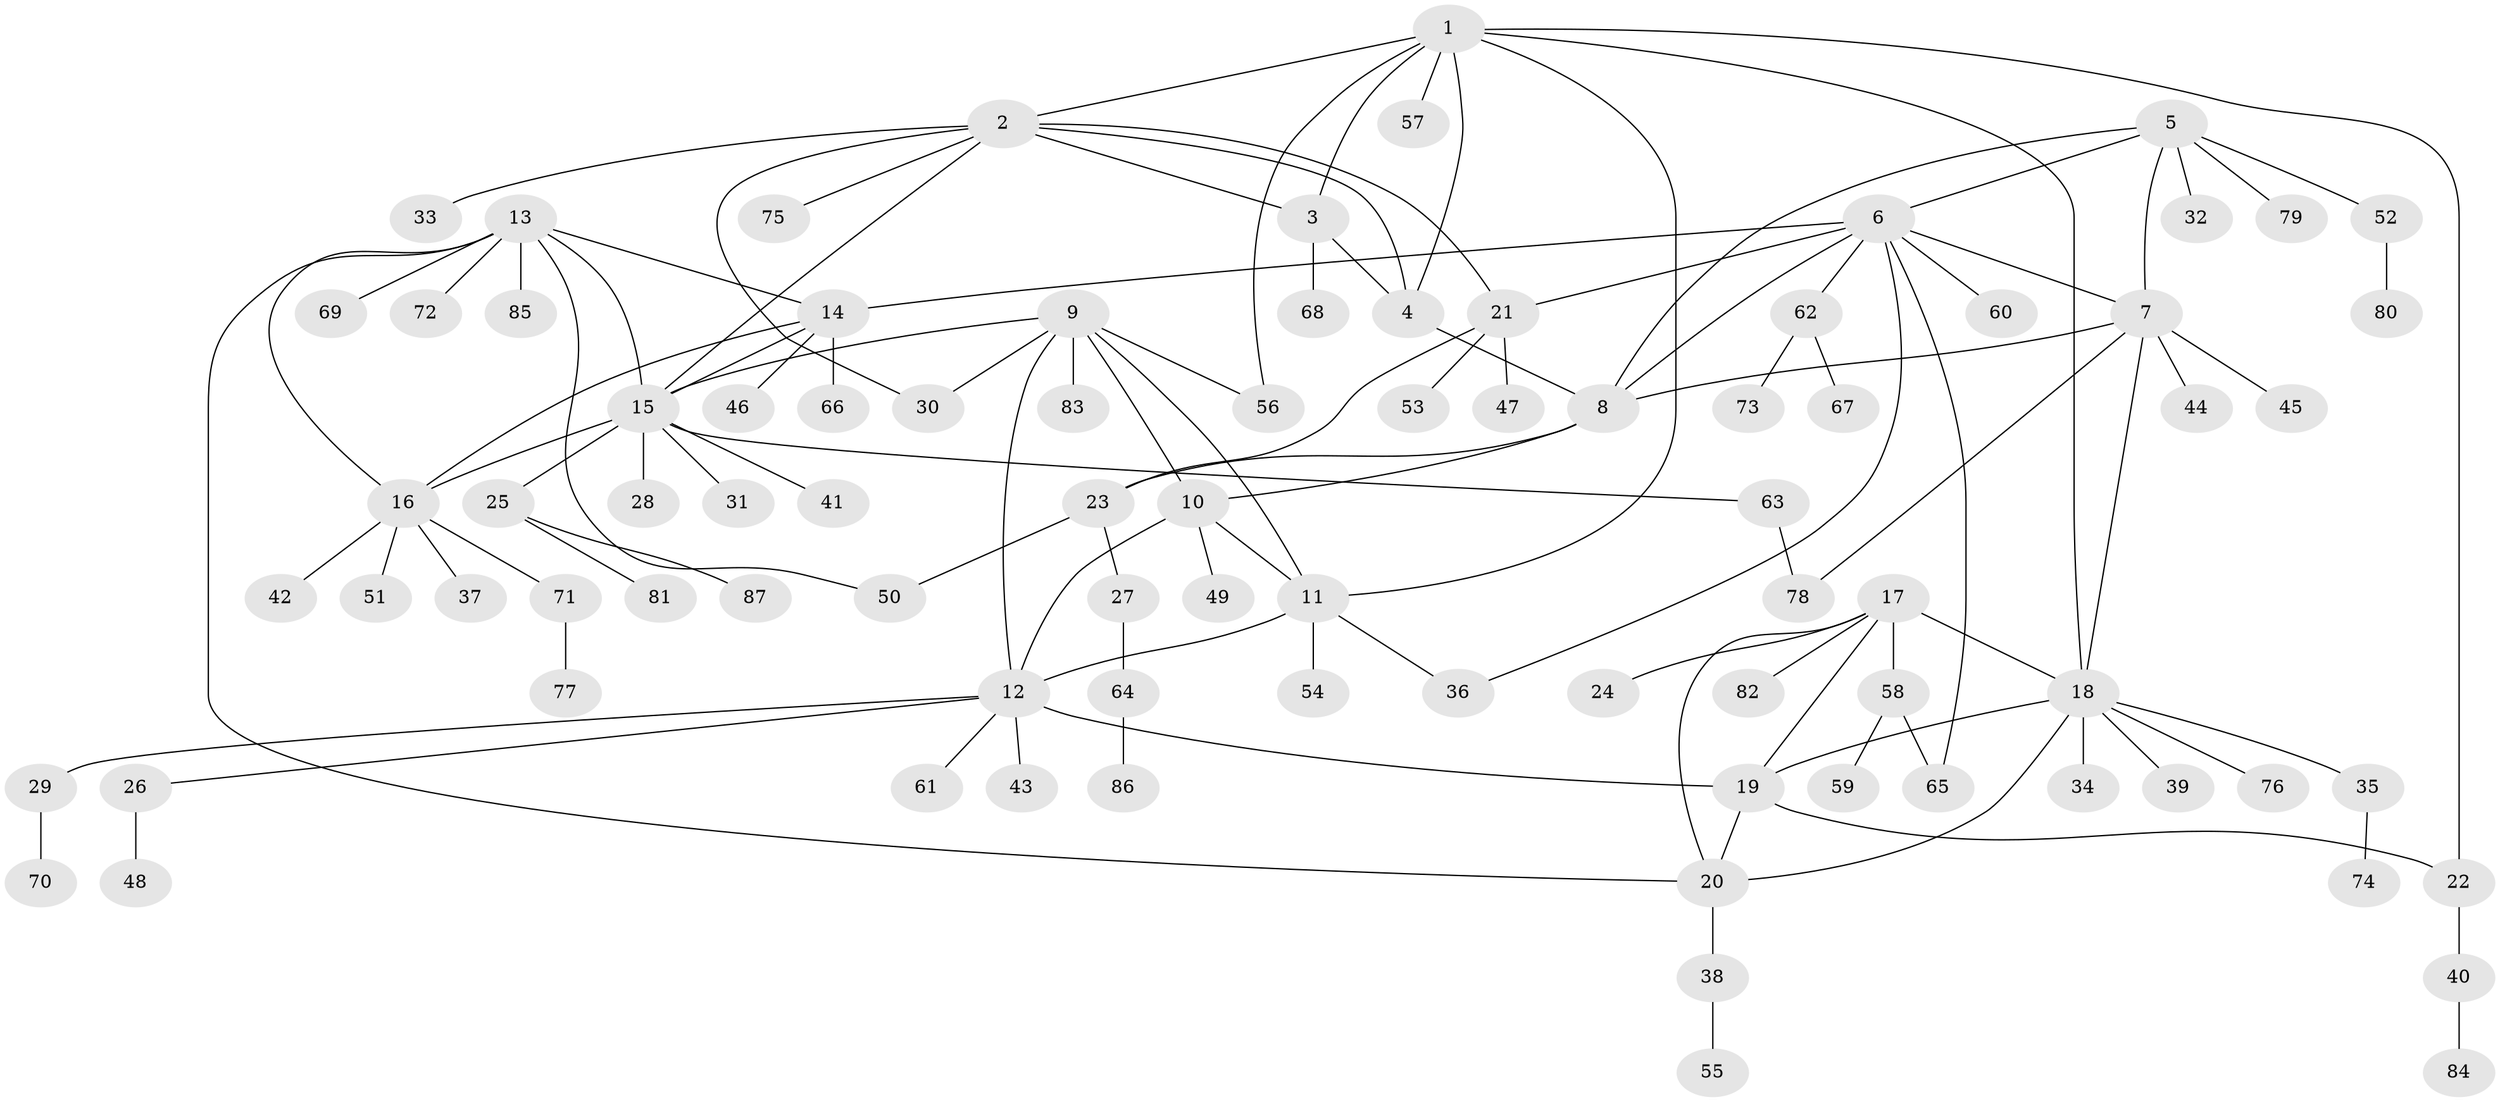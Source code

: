 // Generated by graph-tools (version 1.1) at 2025/55/03/09/25 04:55:04]
// undirected, 87 vertices, 116 edges
graph export_dot {
graph [start="1"]
  node [color=gray90,style=filled];
  1;
  2;
  3;
  4;
  5;
  6;
  7;
  8;
  9;
  10;
  11;
  12;
  13;
  14;
  15;
  16;
  17;
  18;
  19;
  20;
  21;
  22;
  23;
  24;
  25;
  26;
  27;
  28;
  29;
  30;
  31;
  32;
  33;
  34;
  35;
  36;
  37;
  38;
  39;
  40;
  41;
  42;
  43;
  44;
  45;
  46;
  47;
  48;
  49;
  50;
  51;
  52;
  53;
  54;
  55;
  56;
  57;
  58;
  59;
  60;
  61;
  62;
  63;
  64;
  65;
  66;
  67;
  68;
  69;
  70;
  71;
  72;
  73;
  74;
  75;
  76;
  77;
  78;
  79;
  80;
  81;
  82;
  83;
  84;
  85;
  86;
  87;
  1 -- 2;
  1 -- 3;
  1 -- 4;
  1 -- 11;
  1 -- 18;
  1 -- 22;
  1 -- 56;
  1 -- 57;
  2 -- 3;
  2 -- 4;
  2 -- 15;
  2 -- 21;
  2 -- 30;
  2 -- 33;
  2 -- 75;
  3 -- 4;
  3 -- 68;
  4 -- 8;
  5 -- 6;
  5 -- 7;
  5 -- 8;
  5 -- 32;
  5 -- 52;
  5 -- 79;
  6 -- 7;
  6 -- 8;
  6 -- 14;
  6 -- 21;
  6 -- 36;
  6 -- 60;
  6 -- 62;
  6 -- 65;
  7 -- 8;
  7 -- 18;
  7 -- 44;
  7 -- 45;
  7 -- 78;
  8 -- 10;
  8 -- 23;
  9 -- 10;
  9 -- 11;
  9 -- 12;
  9 -- 15;
  9 -- 30;
  9 -- 56;
  9 -- 83;
  10 -- 11;
  10 -- 12;
  10 -- 49;
  11 -- 12;
  11 -- 36;
  11 -- 54;
  12 -- 19;
  12 -- 26;
  12 -- 29;
  12 -- 43;
  12 -- 61;
  13 -- 14;
  13 -- 15;
  13 -- 16;
  13 -- 20;
  13 -- 50;
  13 -- 69;
  13 -- 72;
  13 -- 85;
  14 -- 15;
  14 -- 16;
  14 -- 46;
  14 -- 66;
  15 -- 16;
  15 -- 25;
  15 -- 28;
  15 -- 31;
  15 -- 41;
  15 -- 63;
  16 -- 37;
  16 -- 42;
  16 -- 51;
  16 -- 71;
  17 -- 18;
  17 -- 19;
  17 -- 20;
  17 -- 24;
  17 -- 58;
  17 -- 82;
  18 -- 19;
  18 -- 20;
  18 -- 34;
  18 -- 35;
  18 -- 39;
  18 -- 76;
  19 -- 20;
  19 -- 22;
  20 -- 38;
  21 -- 23;
  21 -- 47;
  21 -- 53;
  22 -- 40;
  23 -- 27;
  23 -- 50;
  25 -- 81;
  25 -- 87;
  26 -- 48;
  27 -- 64;
  29 -- 70;
  35 -- 74;
  38 -- 55;
  40 -- 84;
  52 -- 80;
  58 -- 59;
  58 -- 65;
  62 -- 67;
  62 -- 73;
  63 -- 78;
  64 -- 86;
  71 -- 77;
}
